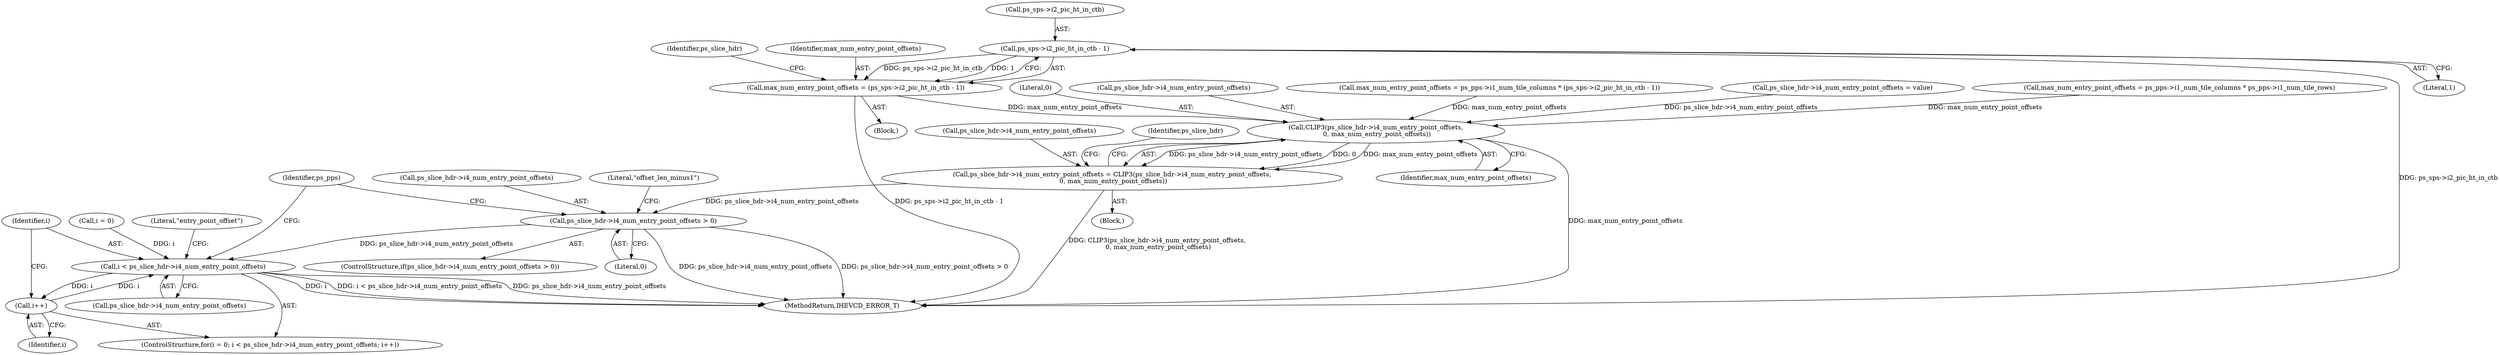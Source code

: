 digraph "0_Android_7c9be319a279654e55a6d757265f88c61a16a4d5@pointer" {
"1001928" [label="(Call,ps_sps->i2_pic_ht_in_ctb - 1)"];
"1001926" [label="(Call,max_num_entry_point_offsets = (ps_sps->i2_pic_ht_in_ctb - 1))"];
"1001937" [label="(Call,CLIP3(ps_slice_hdr->i4_num_entry_point_offsets,\n 0, max_num_entry_point_offsets))"];
"1001933" [label="(Call,ps_slice_hdr->i4_num_entry_point_offsets = CLIP3(ps_slice_hdr->i4_num_entry_point_offsets,\n 0, max_num_entry_point_offsets))"];
"1001944" [label="(Call,ps_slice_hdr->i4_num_entry_point_offsets > 0)"];
"1001965" [label="(Call,i < ps_slice_hdr->i4_num_entry_point_offsets)"];
"1001970" [label="(Call,i++)"];
"1001982" [label="(Identifier,ps_pps)"];
"1001970" [label="(Call,i++)"];
"1001948" [label="(Literal,0)"];
"1001967" [label="(Call,ps_slice_hdr->i4_num_entry_point_offsets)"];
"1001945" [label="(Call,ps_slice_hdr->i4_num_entry_point_offsets)"];
"1001928" [label="(Call,ps_sps->i2_pic_ht_in_ctb - 1)"];
"1001971" [label="(Identifier,i)"];
"1001951" [label="(Literal,\"offset_len_minus1\")"];
"1001915" [label="(Call,max_num_entry_point_offsets = ps_pps->i1_num_tile_columns * ps_pps->i1_num_tile_rows)"];
"1001962" [label="(Call,i = 0)"];
"1001935" [label="(Identifier,ps_slice_hdr)"];
"1001926" [label="(Call,max_num_entry_point_offsets = (ps_sps->i2_pic_ht_in_ctb - 1))"];
"1001927" [label="(Identifier,max_num_entry_point_offsets)"];
"1001966" [label="(Identifier,i)"];
"1001934" [label="(Call,ps_slice_hdr->i4_num_entry_point_offsets)"];
"1001965" [label="(Call,i < ps_slice_hdr->i4_num_entry_point_offsets)"];
"1001974" [label="(Literal,\"entry_point_offset\")"];
"1001929" [label="(Call,ps_sps->i2_pic_ht_in_ctb)"];
"1001942" [label="(Identifier,max_num_entry_point_offsets)"];
"1001943" [label="(ControlStructure,if(ps_slice_hdr->i4_num_entry_point_offsets > 0))"];
"1001946" [label="(Identifier,ps_slice_hdr)"];
"1001925" [label="(Block,)"];
"1001941" [label="(Literal,0)"];
"1001887" [label="(Block,)"];
"1001944" [label="(Call,ps_slice_hdr->i4_num_entry_point_offsets > 0)"];
"1001938" [label="(Call,ps_slice_hdr->i4_num_entry_point_offsets)"];
"1001933" [label="(Call,ps_slice_hdr->i4_num_entry_point_offsets = CLIP3(ps_slice_hdr->i4_num_entry_point_offsets,\n 0, max_num_entry_point_offsets))"];
"1002661" [label="(MethodReturn,IHEVCD_ERROR_T)"];
"1001898" [label="(Call,max_num_entry_point_offsets = ps_pps->i1_num_tile_columns * (ps_sps->i2_pic_ht_in_ctb - 1))"];
"1001882" [label="(Call,ps_slice_hdr->i4_num_entry_point_offsets = value)"];
"1001937" [label="(Call,CLIP3(ps_slice_hdr->i4_num_entry_point_offsets,\n 0, max_num_entry_point_offsets))"];
"1001961" [label="(ControlStructure,for(i = 0; i < ps_slice_hdr->i4_num_entry_point_offsets; i++))"];
"1001932" [label="(Literal,1)"];
"1001928" -> "1001926"  [label="AST: "];
"1001928" -> "1001932"  [label="CFG: "];
"1001929" -> "1001928"  [label="AST: "];
"1001932" -> "1001928"  [label="AST: "];
"1001926" -> "1001928"  [label="CFG: "];
"1001928" -> "1002661"  [label="DDG: ps_sps->i2_pic_ht_in_ctb"];
"1001928" -> "1001926"  [label="DDG: ps_sps->i2_pic_ht_in_ctb"];
"1001928" -> "1001926"  [label="DDG: 1"];
"1001926" -> "1001925"  [label="AST: "];
"1001927" -> "1001926"  [label="AST: "];
"1001935" -> "1001926"  [label="CFG: "];
"1001926" -> "1002661"  [label="DDG: ps_sps->i2_pic_ht_in_ctb - 1"];
"1001926" -> "1001937"  [label="DDG: max_num_entry_point_offsets"];
"1001937" -> "1001933"  [label="AST: "];
"1001937" -> "1001942"  [label="CFG: "];
"1001938" -> "1001937"  [label="AST: "];
"1001941" -> "1001937"  [label="AST: "];
"1001942" -> "1001937"  [label="AST: "];
"1001933" -> "1001937"  [label="CFG: "];
"1001937" -> "1002661"  [label="DDG: max_num_entry_point_offsets"];
"1001937" -> "1001933"  [label="DDG: ps_slice_hdr->i4_num_entry_point_offsets"];
"1001937" -> "1001933"  [label="DDG: 0"];
"1001937" -> "1001933"  [label="DDG: max_num_entry_point_offsets"];
"1001882" -> "1001937"  [label="DDG: ps_slice_hdr->i4_num_entry_point_offsets"];
"1001915" -> "1001937"  [label="DDG: max_num_entry_point_offsets"];
"1001898" -> "1001937"  [label="DDG: max_num_entry_point_offsets"];
"1001933" -> "1001887"  [label="AST: "];
"1001934" -> "1001933"  [label="AST: "];
"1001946" -> "1001933"  [label="CFG: "];
"1001933" -> "1002661"  [label="DDG: CLIP3(ps_slice_hdr->i4_num_entry_point_offsets,\n 0, max_num_entry_point_offsets)"];
"1001933" -> "1001944"  [label="DDG: ps_slice_hdr->i4_num_entry_point_offsets"];
"1001944" -> "1001943"  [label="AST: "];
"1001944" -> "1001948"  [label="CFG: "];
"1001945" -> "1001944"  [label="AST: "];
"1001948" -> "1001944"  [label="AST: "];
"1001951" -> "1001944"  [label="CFG: "];
"1001982" -> "1001944"  [label="CFG: "];
"1001944" -> "1002661"  [label="DDG: ps_slice_hdr->i4_num_entry_point_offsets"];
"1001944" -> "1002661"  [label="DDG: ps_slice_hdr->i4_num_entry_point_offsets > 0"];
"1001944" -> "1001965"  [label="DDG: ps_slice_hdr->i4_num_entry_point_offsets"];
"1001965" -> "1001961"  [label="AST: "];
"1001965" -> "1001967"  [label="CFG: "];
"1001966" -> "1001965"  [label="AST: "];
"1001967" -> "1001965"  [label="AST: "];
"1001974" -> "1001965"  [label="CFG: "];
"1001982" -> "1001965"  [label="CFG: "];
"1001965" -> "1002661"  [label="DDG: i"];
"1001965" -> "1002661"  [label="DDG: i < ps_slice_hdr->i4_num_entry_point_offsets"];
"1001965" -> "1002661"  [label="DDG: ps_slice_hdr->i4_num_entry_point_offsets"];
"1001970" -> "1001965"  [label="DDG: i"];
"1001962" -> "1001965"  [label="DDG: i"];
"1001965" -> "1001970"  [label="DDG: i"];
"1001970" -> "1001961"  [label="AST: "];
"1001970" -> "1001971"  [label="CFG: "];
"1001971" -> "1001970"  [label="AST: "];
"1001966" -> "1001970"  [label="CFG: "];
}
